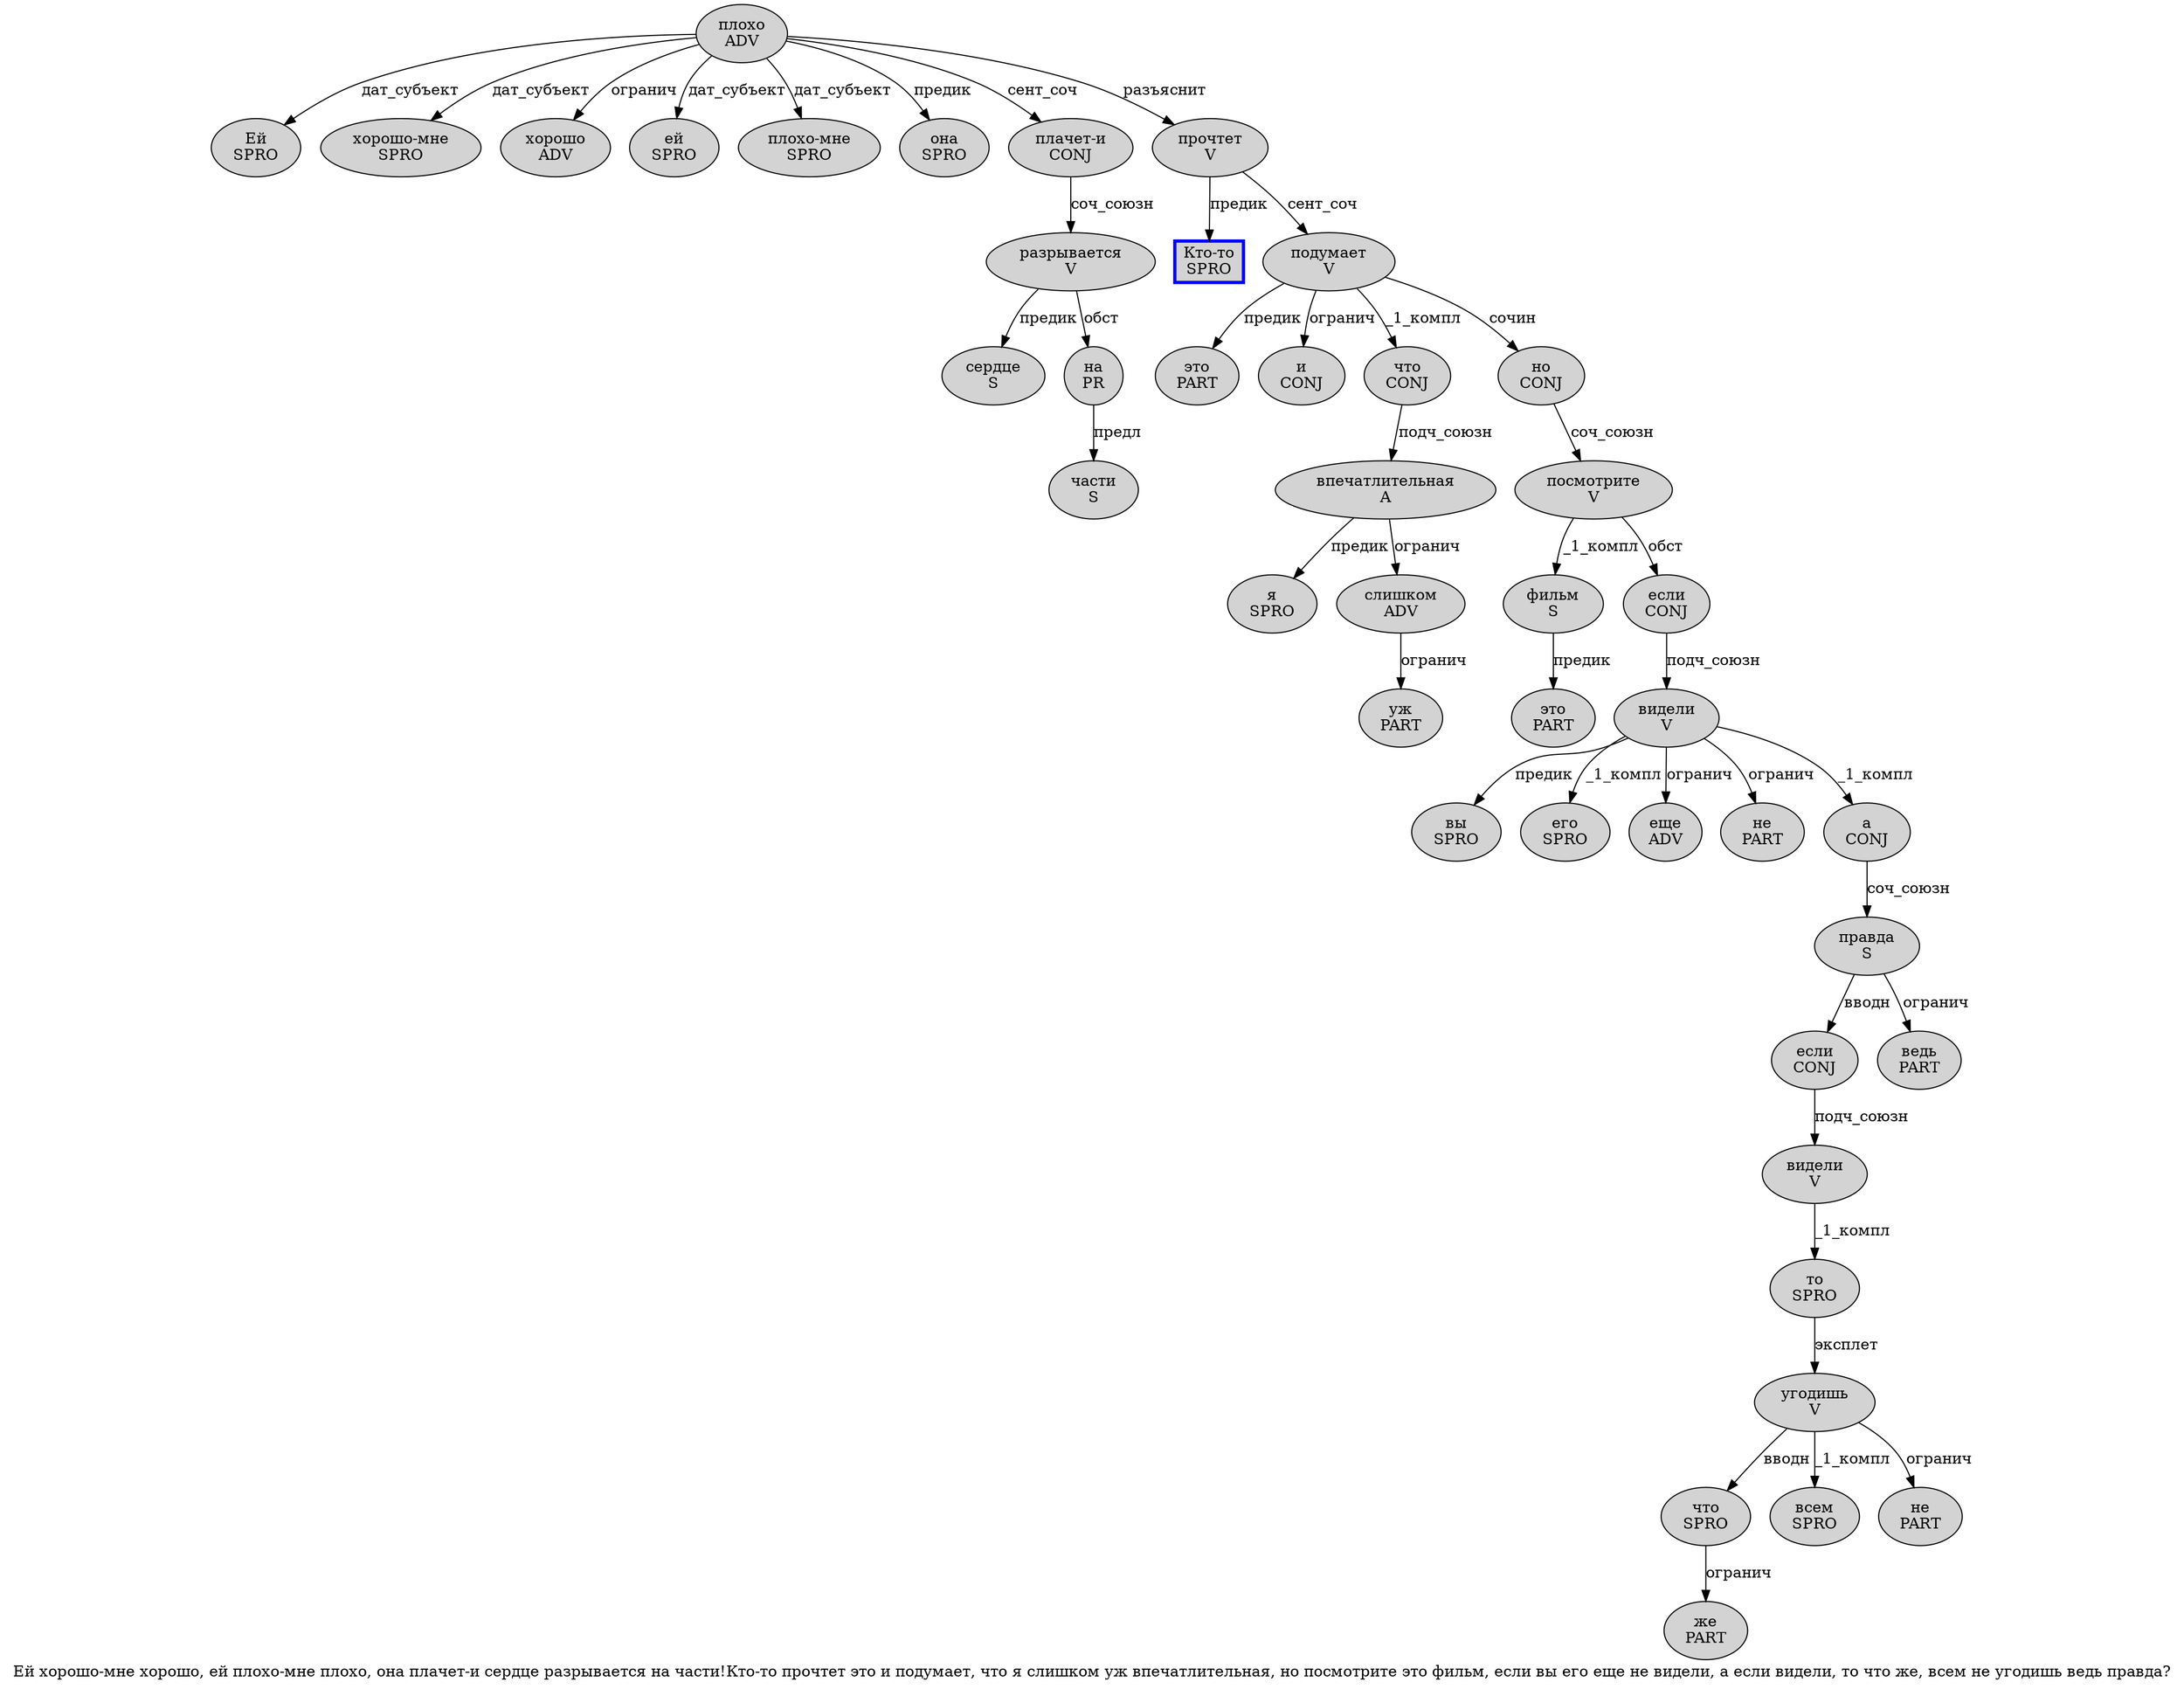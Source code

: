 digraph SENTENCE_804 {
	graph [label="Ей хорошо-мне хорошо, ей плохо-мне плохо, она плачет-и сердце разрывается на части!Кто-то прочтет это и подумает, что я слишком уж впечатлительная, но посмотрите это фильм, если вы его еще не видели, а если видели, то что же, всем не угодишь ведь правда?"]
	node [style=filled]
		0 [label="Ей
SPRO" color="" fillcolor=lightgray penwidth=1 shape=ellipse]
		1 [label="хорошо-мне
SPRO" color="" fillcolor=lightgray penwidth=1 shape=ellipse]
		2 [label="хорошо
ADV" color="" fillcolor=lightgray penwidth=1 shape=ellipse]
		4 [label="ей
SPRO" color="" fillcolor=lightgray penwidth=1 shape=ellipse]
		5 [label="плохо-мне
SPRO" color="" fillcolor=lightgray penwidth=1 shape=ellipse]
		6 [label="плохо
ADV" color="" fillcolor=lightgray penwidth=1 shape=ellipse]
		8 [label="она
SPRO" color="" fillcolor=lightgray penwidth=1 shape=ellipse]
		9 [label="плачет-и
CONJ" color="" fillcolor=lightgray penwidth=1 shape=ellipse]
		10 [label="сердце
S" color="" fillcolor=lightgray penwidth=1 shape=ellipse]
		11 [label="разрывается
V" color="" fillcolor=lightgray penwidth=1 shape=ellipse]
		12 [label="на
PR" color="" fillcolor=lightgray penwidth=1 shape=ellipse]
		13 [label="части
S" color="" fillcolor=lightgray penwidth=1 shape=ellipse]
		15 [label="Кто-то
SPRO" color=blue fillcolor=lightgray penwidth=3 shape=box]
		16 [label="прочтет
V" color="" fillcolor=lightgray penwidth=1 shape=ellipse]
		17 [label="это
PART" color="" fillcolor=lightgray penwidth=1 shape=ellipse]
		18 [label="и
CONJ" color="" fillcolor=lightgray penwidth=1 shape=ellipse]
		19 [label="подумает
V" color="" fillcolor=lightgray penwidth=1 shape=ellipse]
		21 [label="что
CONJ" color="" fillcolor=lightgray penwidth=1 shape=ellipse]
		22 [label="я
SPRO" color="" fillcolor=lightgray penwidth=1 shape=ellipse]
		23 [label="слишком
ADV" color="" fillcolor=lightgray penwidth=1 shape=ellipse]
		24 [label="уж
PART" color="" fillcolor=lightgray penwidth=1 shape=ellipse]
		25 [label="впечатлительная
A" color="" fillcolor=lightgray penwidth=1 shape=ellipse]
		27 [label="но
CONJ" color="" fillcolor=lightgray penwidth=1 shape=ellipse]
		28 [label="посмотрите
V" color="" fillcolor=lightgray penwidth=1 shape=ellipse]
		29 [label="это
PART" color="" fillcolor=lightgray penwidth=1 shape=ellipse]
		30 [label="фильм
S" color="" fillcolor=lightgray penwidth=1 shape=ellipse]
		32 [label="если
CONJ" color="" fillcolor=lightgray penwidth=1 shape=ellipse]
		33 [label="вы
SPRO" color="" fillcolor=lightgray penwidth=1 shape=ellipse]
		34 [label="его
SPRO" color="" fillcolor=lightgray penwidth=1 shape=ellipse]
		35 [label="еще
ADV" color="" fillcolor=lightgray penwidth=1 shape=ellipse]
		36 [label="не
PART" color="" fillcolor=lightgray penwidth=1 shape=ellipse]
		37 [label="видели
V" color="" fillcolor=lightgray penwidth=1 shape=ellipse]
		39 [label="а
CONJ" color="" fillcolor=lightgray penwidth=1 shape=ellipse]
		40 [label="если
CONJ" color="" fillcolor=lightgray penwidth=1 shape=ellipse]
		41 [label="видели
V" color="" fillcolor=lightgray penwidth=1 shape=ellipse]
		43 [label="то
SPRO" color="" fillcolor=lightgray penwidth=1 shape=ellipse]
		44 [label="что
SPRO" color="" fillcolor=lightgray penwidth=1 shape=ellipse]
		45 [label="же
PART" color="" fillcolor=lightgray penwidth=1 shape=ellipse]
		47 [label="всем
SPRO" color="" fillcolor=lightgray penwidth=1 shape=ellipse]
		48 [label="не
PART" color="" fillcolor=lightgray penwidth=1 shape=ellipse]
		49 [label="угодишь
V" color="" fillcolor=lightgray penwidth=1 shape=ellipse]
		50 [label="ведь
PART" color="" fillcolor=lightgray penwidth=1 shape=ellipse]
		51 [label="правда
S" color="" fillcolor=lightgray penwidth=1 shape=ellipse]
			11 -> 10 [label="предик"]
			11 -> 12 [label="обст"]
			25 -> 22 [label="предик"]
			25 -> 23 [label="огранич"]
			28 -> 30 [label="_1_компл"]
			28 -> 32 [label="обст"]
			21 -> 25 [label="подч_союзн"]
			37 -> 33 [label="предик"]
			37 -> 34 [label="_1_компл"]
			37 -> 35 [label="огранич"]
			37 -> 36 [label="огранич"]
			37 -> 39 [label="_1_компл"]
			43 -> 49 [label="эксплет"]
			23 -> 24 [label="огранич"]
			39 -> 51 [label="соч_союзн"]
			12 -> 13 [label="предл"]
			40 -> 41 [label="подч_союзн"]
			44 -> 45 [label="огранич"]
			19 -> 17 [label="предик"]
			19 -> 18 [label="огранич"]
			19 -> 21 [label="_1_компл"]
			19 -> 27 [label="сочин"]
			41 -> 43 [label="_1_компл"]
			6 -> 0 [label="дат_субъект"]
			6 -> 1 [label="дат_субъект"]
			6 -> 2 [label="огранич"]
			6 -> 4 [label="дат_субъект"]
			6 -> 5 [label="дат_субъект"]
			6 -> 8 [label="предик"]
			6 -> 9 [label="сент_соч"]
			6 -> 16 [label="разъяснит"]
			27 -> 28 [label="соч_союзн"]
			16 -> 15 [label="предик"]
			16 -> 19 [label="сент_соч"]
			49 -> 44 [label="вводн"]
			49 -> 47 [label="_1_компл"]
			49 -> 48 [label="огранич"]
			51 -> 40 [label="вводн"]
			51 -> 50 [label="огранич"]
			32 -> 37 [label="подч_союзн"]
			30 -> 29 [label="предик"]
			9 -> 11 [label="соч_союзн"]
}